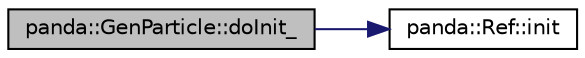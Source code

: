 digraph G
{
  edge [fontname="Helvetica",fontsize="10",labelfontname="Helvetica",labelfontsize="10"];
  node [fontname="Helvetica",fontsize="10",shape=record];
  rankdir=LR;
  Node1 [label="panda::GenParticle::doInit_",height=0.2,width=0.4,color="black", fillcolor="grey75", style="filled" fontcolor="black"];
  Node1 -> Node2 [color="midnightblue",fontsize="10",style="solid"];
  Node2 [label="panda::Ref::init",height=0.2,width=0.4,color="black", fillcolor="white", style="filled",URL="$classpanda_1_1Ref.html#af378c309fd6b7945a4e18eea5e041a89",tooltip="Initializer."];
}
